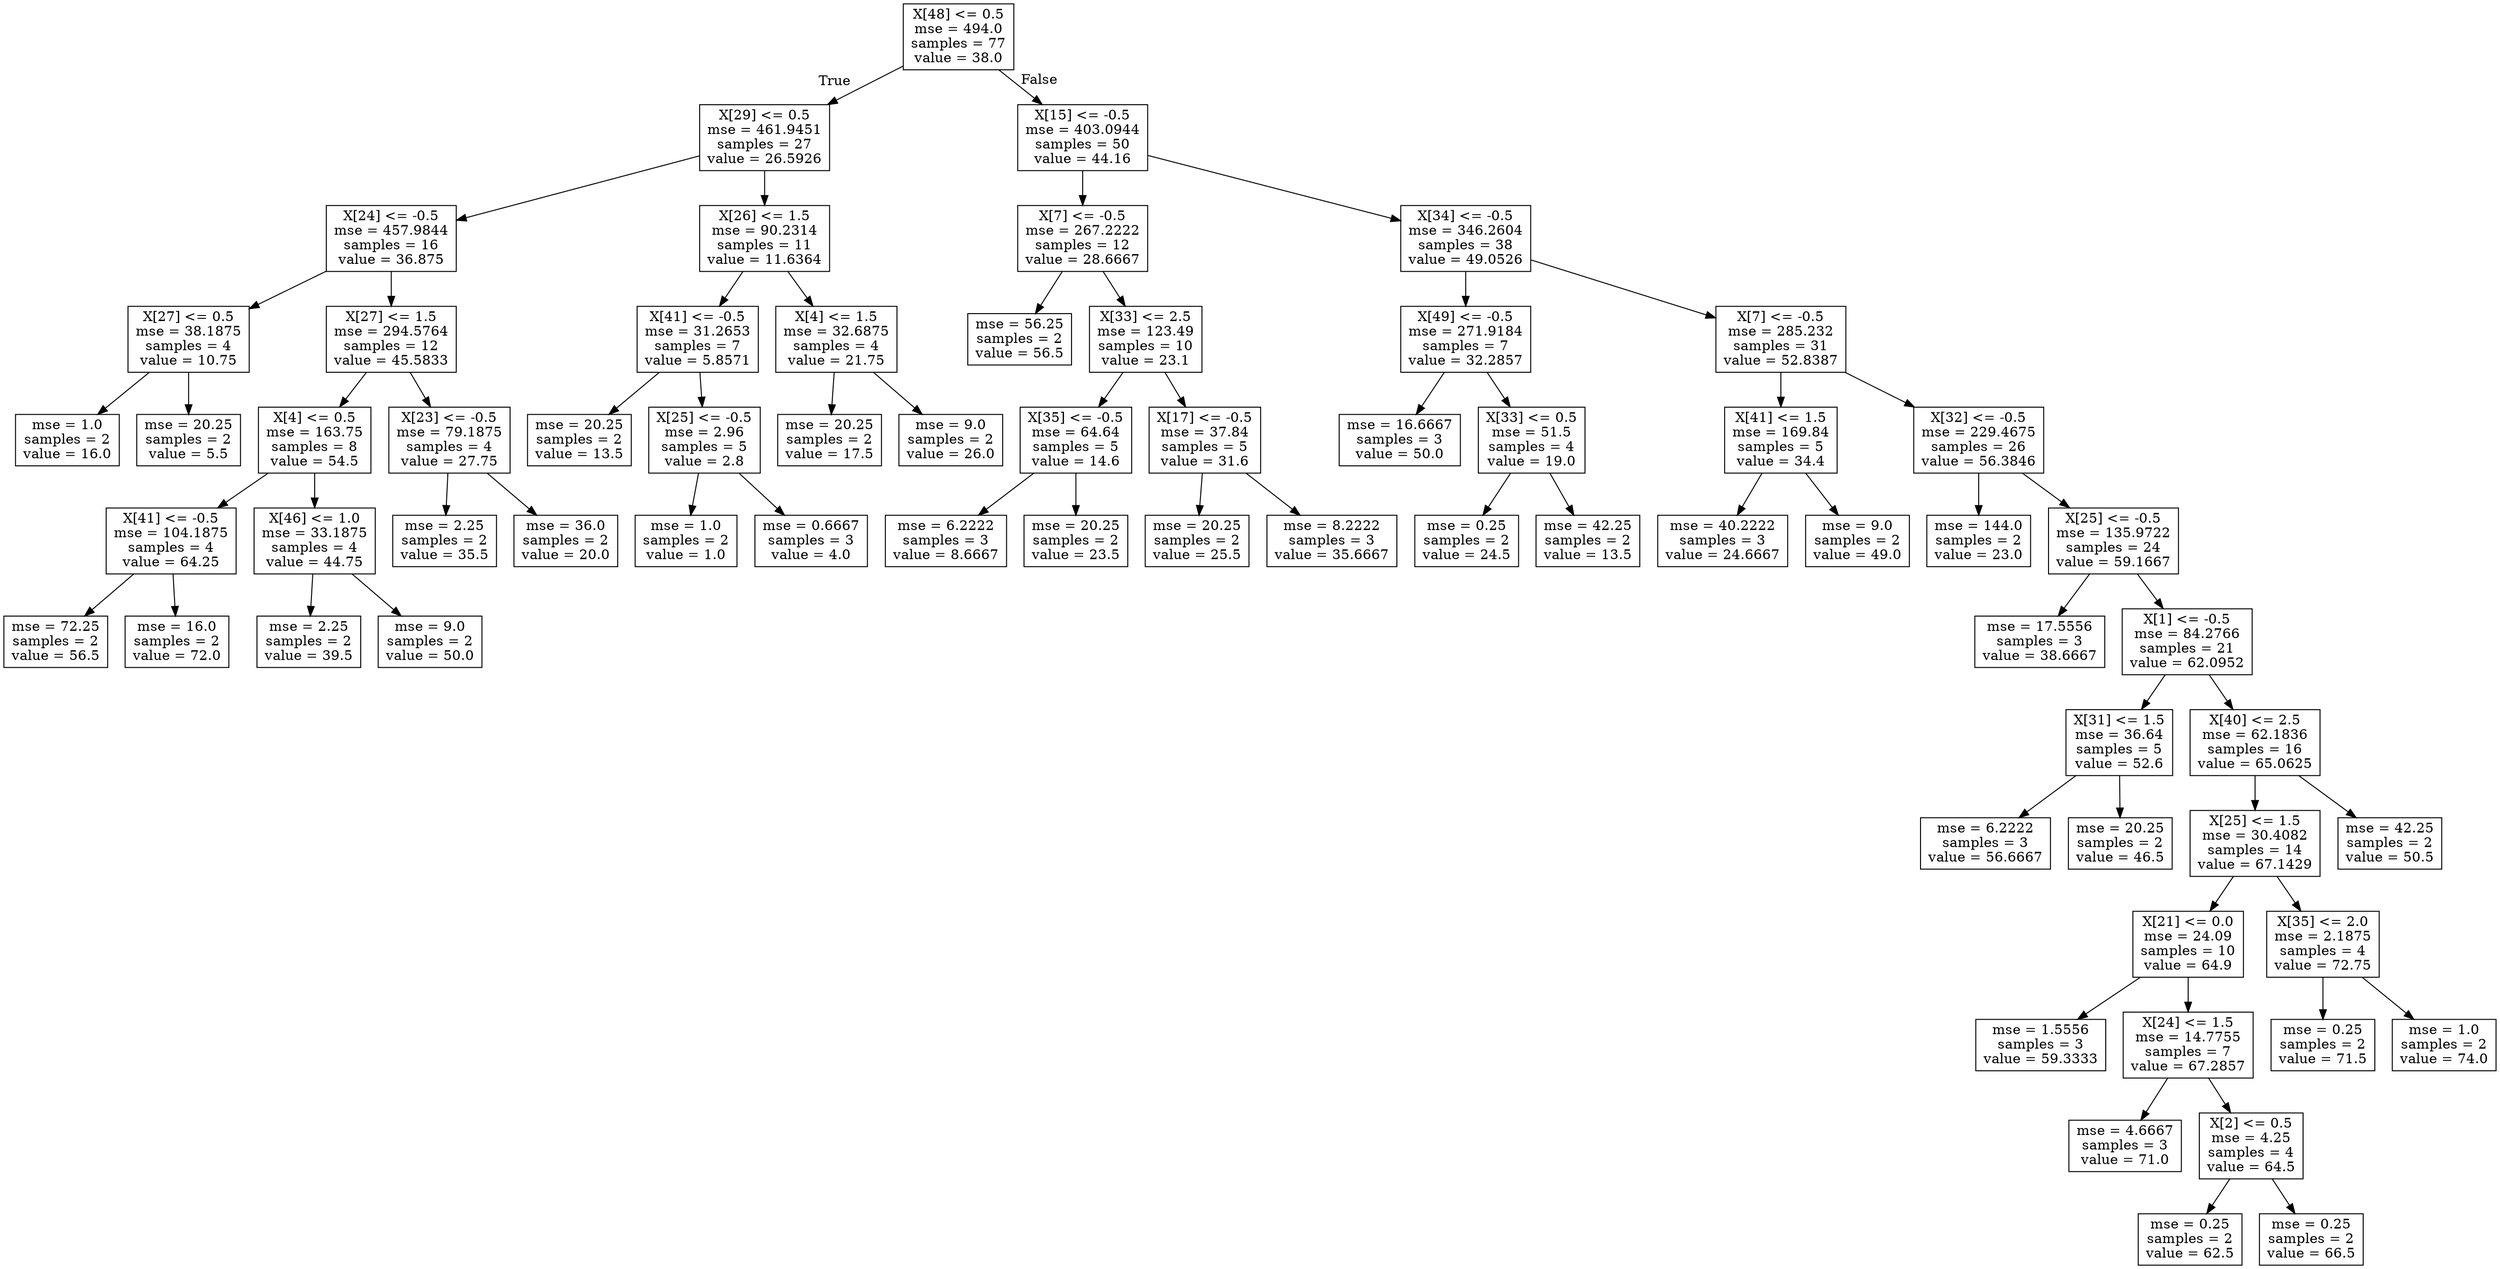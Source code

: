 digraph Tree {
node [shape=box] ;
0 [label="X[48] <= 0.5\nmse = 494.0\nsamples = 77\nvalue = 38.0"] ;
1 [label="X[29] <= 0.5\nmse = 461.9451\nsamples = 27\nvalue = 26.5926"] ;
0 -> 1 [labeldistance=2.5, labelangle=45, headlabel="True"] ;
2 [label="X[24] <= -0.5\nmse = 457.9844\nsamples = 16\nvalue = 36.875"] ;
1 -> 2 ;
3 [label="X[27] <= 0.5\nmse = 38.1875\nsamples = 4\nvalue = 10.75"] ;
2 -> 3 ;
4 [label="mse = 1.0\nsamples = 2\nvalue = 16.0"] ;
3 -> 4 ;
5 [label="mse = 20.25\nsamples = 2\nvalue = 5.5"] ;
3 -> 5 ;
6 [label="X[27] <= 1.5\nmse = 294.5764\nsamples = 12\nvalue = 45.5833"] ;
2 -> 6 ;
7 [label="X[4] <= 0.5\nmse = 163.75\nsamples = 8\nvalue = 54.5"] ;
6 -> 7 ;
8 [label="X[41] <= -0.5\nmse = 104.1875\nsamples = 4\nvalue = 64.25"] ;
7 -> 8 ;
9 [label="mse = 72.25\nsamples = 2\nvalue = 56.5"] ;
8 -> 9 ;
10 [label="mse = 16.0\nsamples = 2\nvalue = 72.0"] ;
8 -> 10 ;
11 [label="X[46] <= 1.0\nmse = 33.1875\nsamples = 4\nvalue = 44.75"] ;
7 -> 11 ;
12 [label="mse = 2.25\nsamples = 2\nvalue = 39.5"] ;
11 -> 12 ;
13 [label="mse = 9.0\nsamples = 2\nvalue = 50.0"] ;
11 -> 13 ;
14 [label="X[23] <= -0.5\nmse = 79.1875\nsamples = 4\nvalue = 27.75"] ;
6 -> 14 ;
15 [label="mse = 2.25\nsamples = 2\nvalue = 35.5"] ;
14 -> 15 ;
16 [label="mse = 36.0\nsamples = 2\nvalue = 20.0"] ;
14 -> 16 ;
17 [label="X[26] <= 1.5\nmse = 90.2314\nsamples = 11\nvalue = 11.6364"] ;
1 -> 17 ;
18 [label="X[41] <= -0.5\nmse = 31.2653\nsamples = 7\nvalue = 5.8571"] ;
17 -> 18 ;
19 [label="mse = 20.25\nsamples = 2\nvalue = 13.5"] ;
18 -> 19 ;
20 [label="X[25] <= -0.5\nmse = 2.96\nsamples = 5\nvalue = 2.8"] ;
18 -> 20 ;
21 [label="mse = 1.0\nsamples = 2\nvalue = 1.0"] ;
20 -> 21 ;
22 [label="mse = 0.6667\nsamples = 3\nvalue = 4.0"] ;
20 -> 22 ;
23 [label="X[4] <= 1.5\nmse = 32.6875\nsamples = 4\nvalue = 21.75"] ;
17 -> 23 ;
24 [label="mse = 20.25\nsamples = 2\nvalue = 17.5"] ;
23 -> 24 ;
25 [label="mse = 9.0\nsamples = 2\nvalue = 26.0"] ;
23 -> 25 ;
26 [label="X[15] <= -0.5\nmse = 403.0944\nsamples = 50\nvalue = 44.16"] ;
0 -> 26 [labeldistance=2.5, labelangle=-45, headlabel="False"] ;
27 [label="X[7] <= -0.5\nmse = 267.2222\nsamples = 12\nvalue = 28.6667"] ;
26 -> 27 ;
28 [label="mse = 56.25\nsamples = 2\nvalue = 56.5"] ;
27 -> 28 ;
29 [label="X[33] <= 2.5\nmse = 123.49\nsamples = 10\nvalue = 23.1"] ;
27 -> 29 ;
30 [label="X[35] <= -0.5\nmse = 64.64\nsamples = 5\nvalue = 14.6"] ;
29 -> 30 ;
31 [label="mse = 6.2222\nsamples = 3\nvalue = 8.6667"] ;
30 -> 31 ;
32 [label="mse = 20.25\nsamples = 2\nvalue = 23.5"] ;
30 -> 32 ;
33 [label="X[17] <= -0.5\nmse = 37.84\nsamples = 5\nvalue = 31.6"] ;
29 -> 33 ;
34 [label="mse = 20.25\nsamples = 2\nvalue = 25.5"] ;
33 -> 34 ;
35 [label="mse = 8.2222\nsamples = 3\nvalue = 35.6667"] ;
33 -> 35 ;
36 [label="X[34] <= -0.5\nmse = 346.2604\nsamples = 38\nvalue = 49.0526"] ;
26 -> 36 ;
37 [label="X[49] <= -0.5\nmse = 271.9184\nsamples = 7\nvalue = 32.2857"] ;
36 -> 37 ;
38 [label="mse = 16.6667\nsamples = 3\nvalue = 50.0"] ;
37 -> 38 ;
39 [label="X[33] <= 0.5\nmse = 51.5\nsamples = 4\nvalue = 19.0"] ;
37 -> 39 ;
40 [label="mse = 0.25\nsamples = 2\nvalue = 24.5"] ;
39 -> 40 ;
41 [label="mse = 42.25\nsamples = 2\nvalue = 13.5"] ;
39 -> 41 ;
42 [label="X[7] <= -0.5\nmse = 285.232\nsamples = 31\nvalue = 52.8387"] ;
36 -> 42 ;
43 [label="X[41] <= 1.5\nmse = 169.84\nsamples = 5\nvalue = 34.4"] ;
42 -> 43 ;
44 [label="mse = 40.2222\nsamples = 3\nvalue = 24.6667"] ;
43 -> 44 ;
45 [label="mse = 9.0\nsamples = 2\nvalue = 49.0"] ;
43 -> 45 ;
46 [label="X[32] <= -0.5\nmse = 229.4675\nsamples = 26\nvalue = 56.3846"] ;
42 -> 46 ;
47 [label="mse = 144.0\nsamples = 2\nvalue = 23.0"] ;
46 -> 47 ;
48 [label="X[25] <= -0.5\nmse = 135.9722\nsamples = 24\nvalue = 59.1667"] ;
46 -> 48 ;
49 [label="mse = 17.5556\nsamples = 3\nvalue = 38.6667"] ;
48 -> 49 ;
50 [label="X[1] <= -0.5\nmse = 84.2766\nsamples = 21\nvalue = 62.0952"] ;
48 -> 50 ;
51 [label="X[31] <= 1.5\nmse = 36.64\nsamples = 5\nvalue = 52.6"] ;
50 -> 51 ;
52 [label="mse = 6.2222\nsamples = 3\nvalue = 56.6667"] ;
51 -> 52 ;
53 [label="mse = 20.25\nsamples = 2\nvalue = 46.5"] ;
51 -> 53 ;
54 [label="X[40] <= 2.5\nmse = 62.1836\nsamples = 16\nvalue = 65.0625"] ;
50 -> 54 ;
55 [label="X[25] <= 1.5\nmse = 30.4082\nsamples = 14\nvalue = 67.1429"] ;
54 -> 55 ;
56 [label="X[21] <= 0.0\nmse = 24.09\nsamples = 10\nvalue = 64.9"] ;
55 -> 56 ;
57 [label="mse = 1.5556\nsamples = 3\nvalue = 59.3333"] ;
56 -> 57 ;
58 [label="X[24] <= 1.5\nmse = 14.7755\nsamples = 7\nvalue = 67.2857"] ;
56 -> 58 ;
59 [label="mse = 4.6667\nsamples = 3\nvalue = 71.0"] ;
58 -> 59 ;
60 [label="X[2] <= 0.5\nmse = 4.25\nsamples = 4\nvalue = 64.5"] ;
58 -> 60 ;
61 [label="mse = 0.25\nsamples = 2\nvalue = 62.5"] ;
60 -> 61 ;
62 [label="mse = 0.25\nsamples = 2\nvalue = 66.5"] ;
60 -> 62 ;
63 [label="X[35] <= 2.0\nmse = 2.1875\nsamples = 4\nvalue = 72.75"] ;
55 -> 63 ;
64 [label="mse = 0.25\nsamples = 2\nvalue = 71.5"] ;
63 -> 64 ;
65 [label="mse = 1.0\nsamples = 2\nvalue = 74.0"] ;
63 -> 65 ;
66 [label="mse = 42.25\nsamples = 2\nvalue = 50.5"] ;
54 -> 66 ;
}